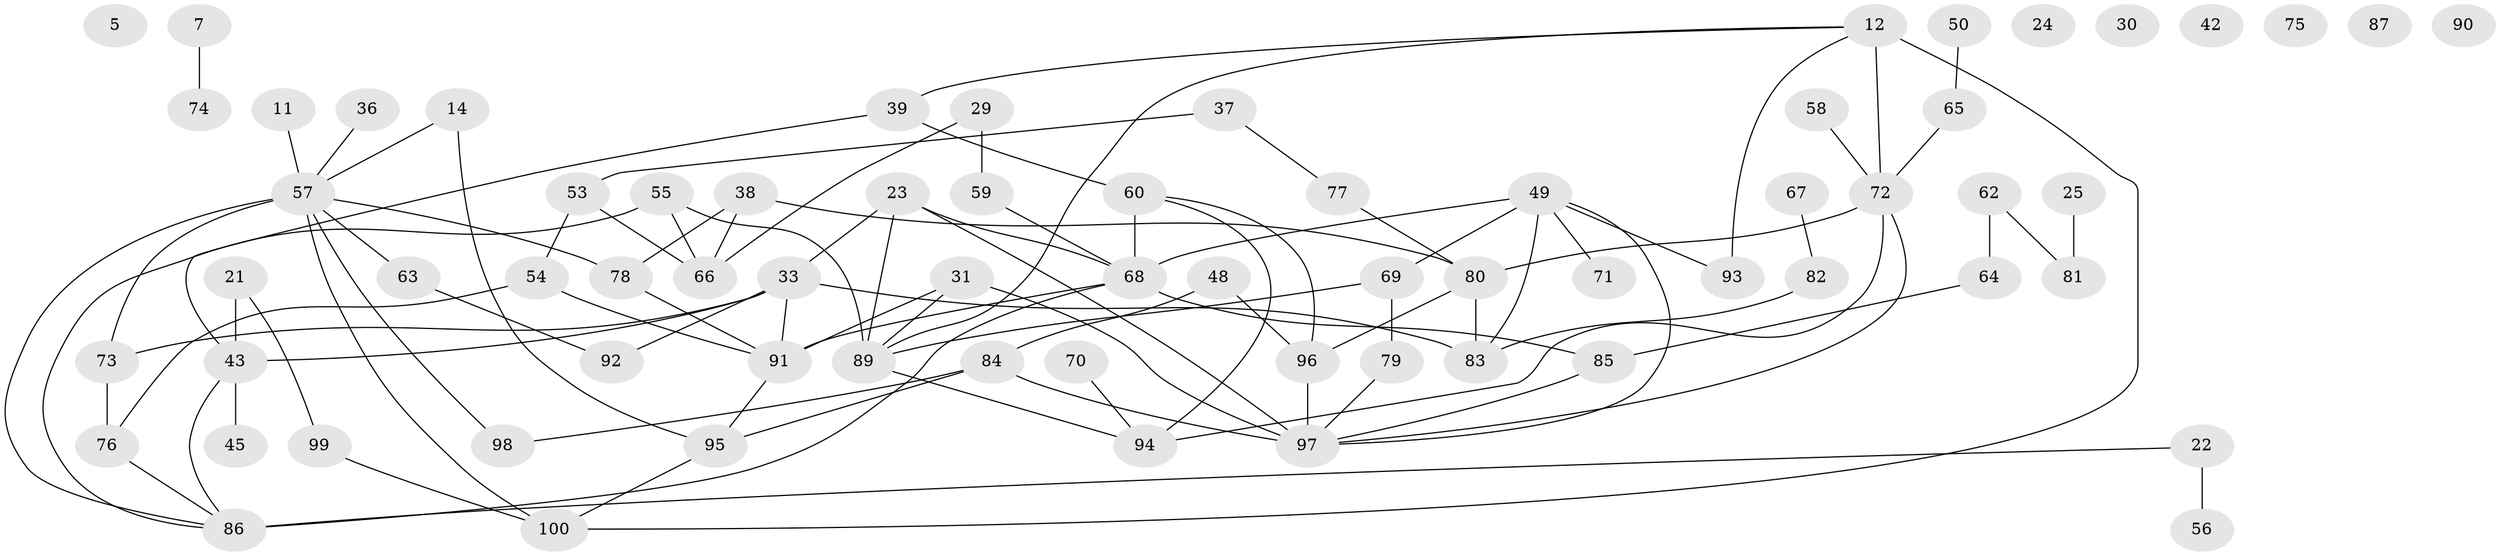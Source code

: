 // original degree distribution, {2: 0.24, 6: 0.03, 5: 0.07, 3: 0.25, 0: 0.07, 1: 0.14, 4: 0.17, 7: 0.02, 8: 0.01}
// Generated by graph-tools (version 1.1) at 2025/43/03/04/25 21:43:44]
// undirected, 70 vertices, 97 edges
graph export_dot {
graph [start="1"]
  node [color=gray90,style=filled];
  5;
  7;
  11;
  12;
  14;
  21;
  22;
  23 [super="+6"];
  24;
  25;
  29;
  30;
  31;
  33;
  36;
  37;
  38;
  39;
  42;
  43 [super="+28"];
  45;
  48;
  49 [super="+26"];
  50;
  53;
  54 [super="+19"];
  55;
  56;
  57 [super="+35"];
  58;
  59;
  60 [super="+1+16"];
  62;
  63;
  64 [super="+4+27"];
  65;
  66 [super="+61"];
  67;
  68 [super="+3+32"];
  69 [super="+47"];
  70;
  71;
  72 [super="+18"];
  73;
  74;
  75;
  76;
  77;
  78;
  79;
  80 [super="+17+46"];
  81;
  82;
  83;
  84;
  85 [super="+34+51"];
  86 [super="+9+52+44"];
  87;
  89 [super="+13+40"];
  90;
  91 [super="+20"];
  92;
  93;
  94;
  95;
  96;
  97 [super="+88"];
  98;
  99 [super="+15"];
  100 [super="+41"];
  7 -- 74;
  11 -- 57;
  12 -- 39;
  12 -- 72 [weight=2];
  12 -- 89;
  12 -- 93;
  12 -- 100 [weight=2];
  14 -- 57;
  14 -- 95;
  21 -- 99;
  21 -- 43;
  22 -- 56;
  22 -- 86;
  23 -- 33 [weight=2];
  23 -- 97 [weight=2];
  23 -- 68;
  23 -- 89;
  25 -- 81;
  29 -- 59;
  29 -- 66;
  31 -- 91;
  31 -- 97;
  31 -- 89;
  33 -- 43;
  33 -- 73;
  33 -- 83;
  33 -- 91 [weight=2];
  33 -- 92;
  36 -- 57;
  37 -- 53;
  37 -- 77;
  38 -- 66 [weight=2];
  38 -- 78;
  38 -- 80;
  39 -- 60;
  39 -- 43;
  43 -- 45;
  43 -- 86;
  48 -- 84;
  48 -- 96;
  49 -- 83;
  49 -- 97;
  49 -- 68 [weight=2];
  49 -- 71;
  49 -- 93;
  49 -- 69;
  50 -- 65;
  53 -- 54;
  53 -- 66;
  54 -- 91;
  54 -- 76;
  55 -- 89;
  55 -- 66;
  55 -- 86;
  57 -- 100 [weight=2];
  57 -- 98;
  57 -- 73;
  57 -- 78;
  57 -- 86;
  57 -- 63;
  58 -- 72;
  59 -- 68 [weight=2];
  60 -- 68 [weight=2];
  60 -- 94;
  60 -- 96;
  62 -- 81;
  62 -- 64;
  63 -- 92;
  64 -- 85;
  65 -- 72;
  67 -- 82;
  68 -- 86 [weight=3];
  68 -- 91;
  68 -- 85 [weight=2];
  69 -- 79;
  69 -- 89;
  70 -- 94;
  72 -- 94;
  72 -- 80;
  72 -- 97;
  73 -- 76;
  76 -- 86;
  77 -- 80;
  78 -- 91;
  79 -- 97;
  80 -- 96;
  80 -- 83;
  82 -- 83;
  84 -- 95;
  84 -- 97;
  84 -- 98;
  85 -- 97;
  89 -- 94;
  91 -- 95;
  95 -- 100;
  96 -- 97;
  99 -- 100;
}
